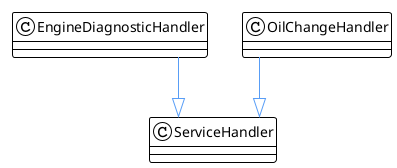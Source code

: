 @startuml

!theme plain
top to bottom direction
skinparam linetype ortho

class EngineDiagnosticHandler
class OilChangeHandler
class ServiceHandler

EngineDiagnosticHandler  -[#589df6,plain]-^  ServiceHandler          
OilChangeHandler         -[#589df6,plain]-^  ServiceHandler          
@enduml
